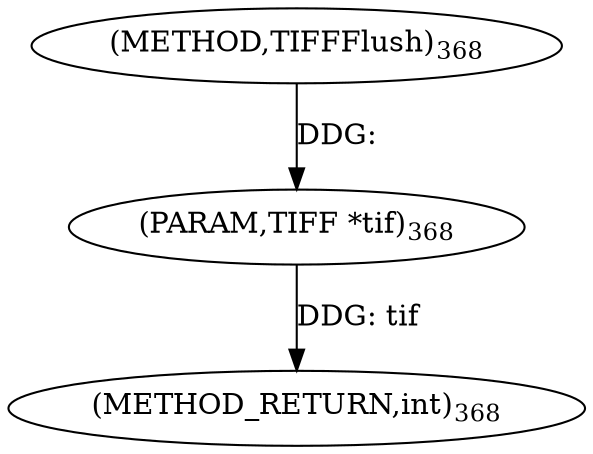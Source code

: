 digraph "TIFFFlush" {  
"8517" [label = <(METHOD,TIFFFlush)<SUB>368</SUB>> ]
"8519" [label = <(METHOD_RETURN,int)<SUB>368</SUB>> ]
"8518" [label = <(PARAM,TIFF *tif)<SUB>368</SUB>> ]
  "8518" -> "8519"  [ label = "DDG: tif"] 
  "8517" -> "8518"  [ label = "DDG: "] 
}
